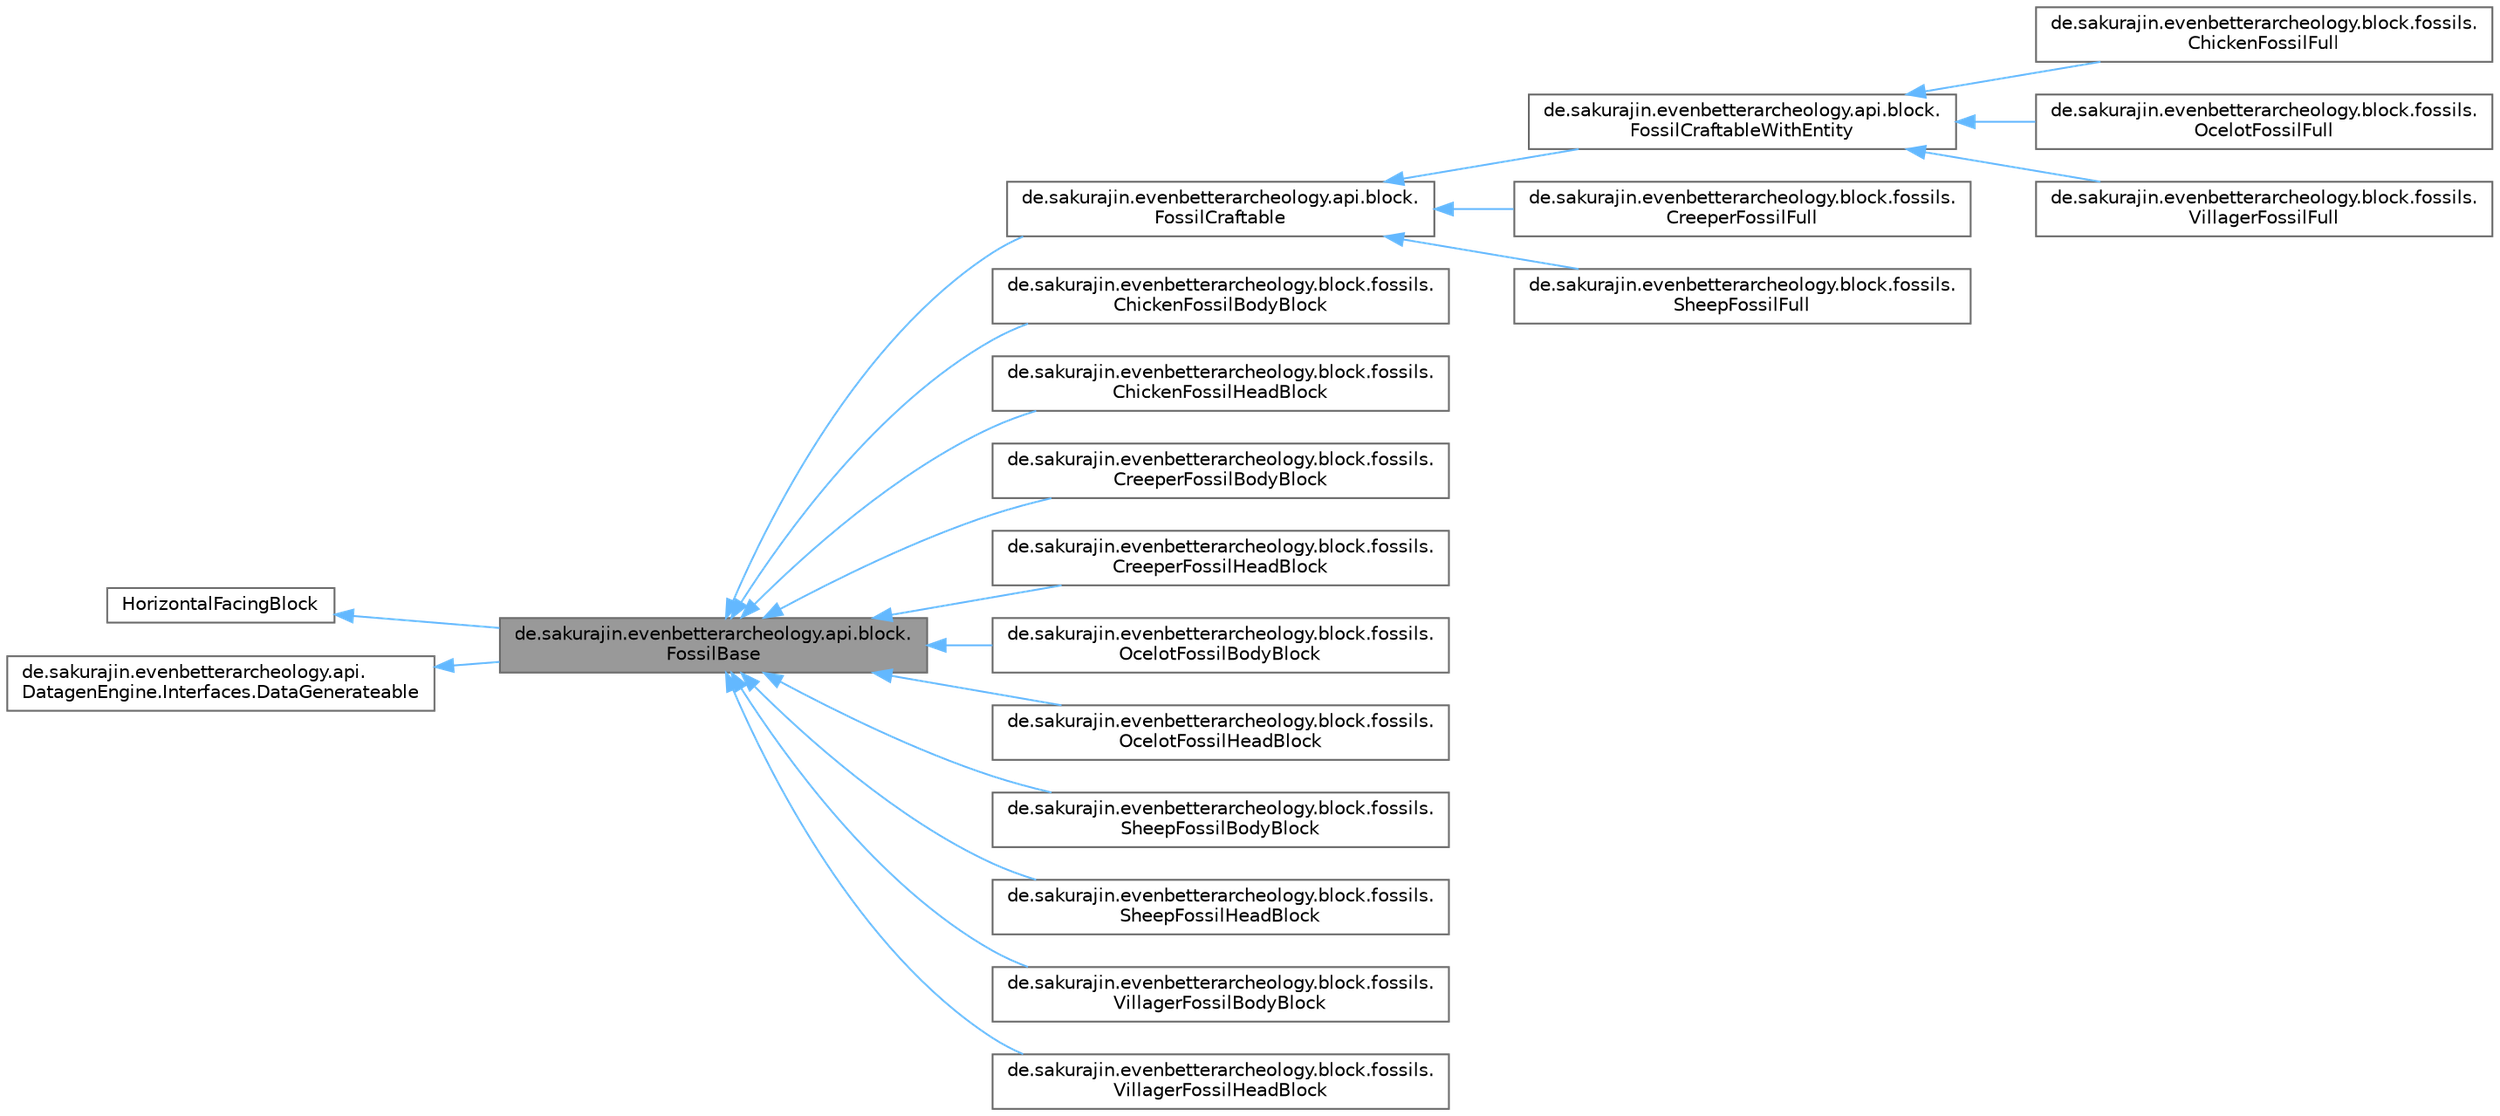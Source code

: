 digraph "de.sakurajin.evenbetterarcheology.api.block.FossilBase"
{
 // LATEX_PDF_SIZE
  bgcolor="transparent";
  edge [fontname=Helvetica,fontsize=10,labelfontname=Helvetica,labelfontsize=10];
  node [fontname=Helvetica,fontsize=10,shape=box,height=0.2,width=0.4];
  rankdir="LR";
  Node1 [label="de.sakurajin.evenbetterarcheology.api.block.\lFossilBase",height=0.2,width=0.4,color="gray40", fillcolor="grey60", style="filled", fontcolor="black",tooltip=" "];
  Node2 -> Node1 [dir="back",color="steelblue1",style="solid"];
  Node2 [label="HorizontalFacingBlock",height=0.2,width=0.4,color="gray40", fillcolor="white", style="filled",tooltip=" "];
  Node3 -> Node1 [dir="back",color="steelblue1",style="solid"];
  Node3 [label="de.sakurajin.evenbetterarcheology.api.\lDatagenEngine.Interfaces.DataGenerateable",height=0.2,width=0.4,color="gray40", fillcolor="white", style="filled",URL="$interfacede_1_1sakurajin_1_1evenbetterarcheology_1_1api_1_1DatagenEngine_1_1Interfaces_1_1DataGenerateable.html",tooltip=" "];
  Node1 -> Node4 [dir="back",color="steelblue1",style="solid"];
  Node4 [label="de.sakurajin.evenbetterarcheology.api.block.\lFossilCraftable",height=0.2,width=0.4,color="gray40", fillcolor="white", style="filled",URL="$classde_1_1sakurajin_1_1evenbetterarcheology_1_1api_1_1block_1_1FossilCraftable.html",tooltip=" "];
  Node4 -> Node5 [dir="back",color="steelblue1",style="solid"];
  Node5 [label="de.sakurajin.evenbetterarcheology.api.block.\lFossilCraftableWithEntity",height=0.2,width=0.4,color="gray40", fillcolor="white", style="filled",URL="$classde_1_1sakurajin_1_1evenbetterarcheology_1_1api_1_1block_1_1FossilCraftableWithEntity.html",tooltip=" "];
  Node5 -> Node6 [dir="back",color="steelblue1",style="solid"];
  Node6 [label="de.sakurajin.evenbetterarcheology.block.fossils.\lChickenFossilFull",height=0.2,width=0.4,color="gray40", fillcolor="white", style="filled",URL="$classde_1_1sakurajin_1_1evenbetterarcheology_1_1block_1_1fossils_1_1ChickenFossilFull.html",tooltip=" "];
  Node5 -> Node7 [dir="back",color="steelblue1",style="solid"];
  Node7 [label="de.sakurajin.evenbetterarcheology.block.fossils.\lOcelotFossilFull",height=0.2,width=0.4,color="gray40", fillcolor="white", style="filled",URL="$classde_1_1sakurajin_1_1evenbetterarcheology_1_1block_1_1fossils_1_1OcelotFossilFull.html",tooltip=" "];
  Node5 -> Node8 [dir="back",color="steelblue1",style="solid"];
  Node8 [label="de.sakurajin.evenbetterarcheology.block.fossils.\lVillagerFossilFull",height=0.2,width=0.4,color="gray40", fillcolor="white", style="filled",URL="$classde_1_1sakurajin_1_1evenbetterarcheology_1_1block_1_1fossils_1_1VillagerFossilFull.html",tooltip=" "];
  Node4 -> Node9 [dir="back",color="steelblue1",style="solid"];
  Node9 [label="de.sakurajin.evenbetterarcheology.block.fossils.\lCreeperFossilFull",height=0.2,width=0.4,color="gray40", fillcolor="white", style="filled",URL="$classde_1_1sakurajin_1_1evenbetterarcheology_1_1block_1_1fossils_1_1CreeperFossilFull.html",tooltip=" "];
  Node4 -> Node10 [dir="back",color="steelblue1",style="solid"];
  Node10 [label="de.sakurajin.evenbetterarcheology.block.fossils.\lSheepFossilFull",height=0.2,width=0.4,color="gray40", fillcolor="white", style="filled",URL="$classde_1_1sakurajin_1_1evenbetterarcheology_1_1block_1_1fossils_1_1SheepFossilFull.html",tooltip=" "];
  Node1 -> Node11 [dir="back",color="steelblue1",style="solid"];
  Node11 [label="de.sakurajin.evenbetterarcheology.block.fossils.\lChickenFossilBodyBlock",height=0.2,width=0.4,color="gray40", fillcolor="white", style="filled",URL="$classde_1_1sakurajin_1_1evenbetterarcheology_1_1block_1_1fossils_1_1ChickenFossilBodyBlock.html",tooltip=" "];
  Node1 -> Node12 [dir="back",color="steelblue1",style="solid"];
  Node12 [label="de.sakurajin.evenbetterarcheology.block.fossils.\lChickenFossilHeadBlock",height=0.2,width=0.4,color="gray40", fillcolor="white", style="filled",URL="$classde_1_1sakurajin_1_1evenbetterarcheology_1_1block_1_1fossils_1_1ChickenFossilHeadBlock.html",tooltip=" "];
  Node1 -> Node13 [dir="back",color="steelblue1",style="solid"];
  Node13 [label="de.sakurajin.evenbetterarcheology.block.fossils.\lCreeperFossilBodyBlock",height=0.2,width=0.4,color="gray40", fillcolor="white", style="filled",URL="$classde_1_1sakurajin_1_1evenbetterarcheology_1_1block_1_1fossils_1_1CreeperFossilBodyBlock.html",tooltip=" "];
  Node1 -> Node14 [dir="back",color="steelblue1",style="solid"];
  Node14 [label="de.sakurajin.evenbetterarcheology.block.fossils.\lCreeperFossilHeadBlock",height=0.2,width=0.4,color="gray40", fillcolor="white", style="filled",URL="$classde_1_1sakurajin_1_1evenbetterarcheology_1_1block_1_1fossils_1_1CreeperFossilHeadBlock.html",tooltip=" "];
  Node1 -> Node15 [dir="back",color="steelblue1",style="solid"];
  Node15 [label="de.sakurajin.evenbetterarcheology.block.fossils.\lOcelotFossilBodyBlock",height=0.2,width=0.4,color="gray40", fillcolor="white", style="filled",URL="$classde_1_1sakurajin_1_1evenbetterarcheology_1_1block_1_1fossils_1_1OcelotFossilBodyBlock.html",tooltip=" "];
  Node1 -> Node16 [dir="back",color="steelblue1",style="solid"];
  Node16 [label="de.sakurajin.evenbetterarcheology.block.fossils.\lOcelotFossilHeadBlock",height=0.2,width=0.4,color="gray40", fillcolor="white", style="filled",URL="$classde_1_1sakurajin_1_1evenbetterarcheology_1_1block_1_1fossils_1_1OcelotFossilHeadBlock.html",tooltip=" "];
  Node1 -> Node17 [dir="back",color="steelblue1",style="solid"];
  Node17 [label="de.sakurajin.evenbetterarcheology.block.fossils.\lSheepFossilBodyBlock",height=0.2,width=0.4,color="gray40", fillcolor="white", style="filled",URL="$classde_1_1sakurajin_1_1evenbetterarcheology_1_1block_1_1fossils_1_1SheepFossilBodyBlock.html",tooltip=" "];
  Node1 -> Node18 [dir="back",color="steelblue1",style="solid"];
  Node18 [label="de.sakurajin.evenbetterarcheology.block.fossils.\lSheepFossilHeadBlock",height=0.2,width=0.4,color="gray40", fillcolor="white", style="filled",URL="$classde_1_1sakurajin_1_1evenbetterarcheology_1_1block_1_1fossils_1_1SheepFossilHeadBlock.html",tooltip=" "];
  Node1 -> Node19 [dir="back",color="steelblue1",style="solid"];
  Node19 [label="de.sakurajin.evenbetterarcheology.block.fossils.\lVillagerFossilBodyBlock",height=0.2,width=0.4,color="gray40", fillcolor="white", style="filled",URL="$classde_1_1sakurajin_1_1evenbetterarcheology_1_1block_1_1fossils_1_1VillagerFossilBodyBlock.html",tooltip=" "];
  Node1 -> Node20 [dir="back",color="steelblue1",style="solid"];
  Node20 [label="de.sakurajin.evenbetterarcheology.block.fossils.\lVillagerFossilHeadBlock",height=0.2,width=0.4,color="gray40", fillcolor="white", style="filled",URL="$classde_1_1sakurajin_1_1evenbetterarcheology_1_1block_1_1fossils_1_1VillagerFossilHeadBlock.html",tooltip=" "];
}
